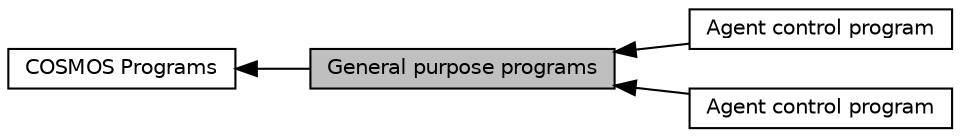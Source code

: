 digraph "General purpose programs"
{
  edge [fontname="Helvetica",fontsize="10",labelfontname="Helvetica",labelfontsize="10"];
  node [fontname="Helvetica",fontsize="10",shape=record];
  rankdir=LR;
  Node1 [label="COSMOS Programs",height=0.2,width=0.4,color="black", fillcolor="white", style="filled",URL="$group__programs.html"];
  Node2 [label="Agent control program",height=0.2,width=0.4,color="black", fillcolor="white", style="filled",URL="$group__agent__client.html"];
  Node0 [label="General purpose programs",height=0.2,width=0.4,color="black", fillcolor="grey75", style="filled", fontcolor="black"];
  Node3 [label="Agent control program",height=0.2,width=0.4,color="black", fillcolor="white", style="filled",URL="$group__agent.html"];
  Node1->Node0 [shape=plaintext, dir="back", style="solid"];
  Node0->Node2 [shape=plaintext, dir="back", style="solid"];
  Node0->Node3 [shape=plaintext, dir="back", style="solid"];
}
